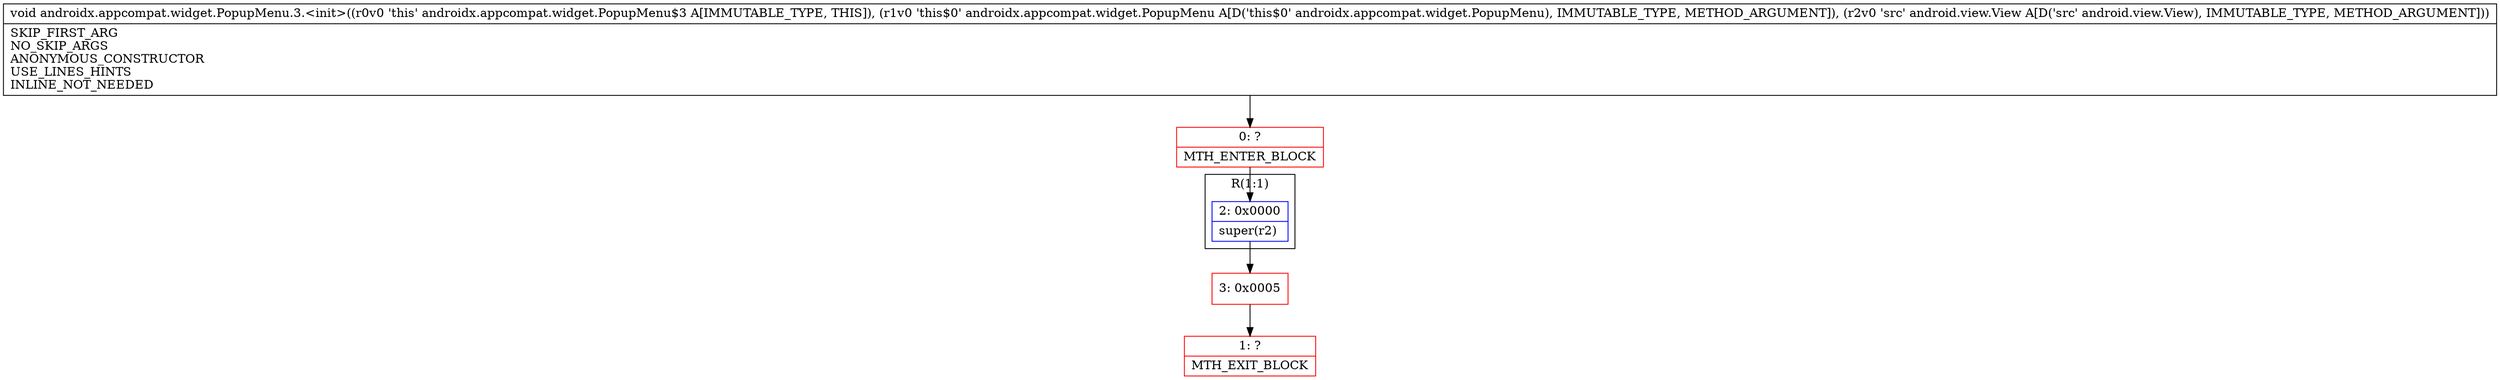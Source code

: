 digraph "CFG forandroidx.appcompat.widget.PopupMenu.3.\<init\>(Landroidx\/appcompat\/widget\/PopupMenu;Landroid\/view\/View;)V" {
subgraph cluster_Region_929324594 {
label = "R(1:1)";
node [shape=record,color=blue];
Node_2 [shape=record,label="{2\:\ 0x0000|super(r2)\l}"];
}
Node_0 [shape=record,color=red,label="{0\:\ ?|MTH_ENTER_BLOCK\l}"];
Node_3 [shape=record,color=red,label="{3\:\ 0x0005}"];
Node_1 [shape=record,color=red,label="{1\:\ ?|MTH_EXIT_BLOCK\l}"];
MethodNode[shape=record,label="{void androidx.appcompat.widget.PopupMenu.3.\<init\>((r0v0 'this' androidx.appcompat.widget.PopupMenu$3 A[IMMUTABLE_TYPE, THIS]), (r1v0 'this$0' androidx.appcompat.widget.PopupMenu A[D('this$0' androidx.appcompat.widget.PopupMenu), IMMUTABLE_TYPE, METHOD_ARGUMENT]), (r2v0 'src' android.view.View A[D('src' android.view.View), IMMUTABLE_TYPE, METHOD_ARGUMENT]))  | SKIP_FIRST_ARG\lNO_SKIP_ARGS\lANONYMOUS_CONSTRUCTOR\lUSE_LINES_HINTS\lINLINE_NOT_NEEDED\l}"];
MethodNode -> Node_0;Node_2 -> Node_3;
Node_0 -> Node_2;
Node_3 -> Node_1;
}

